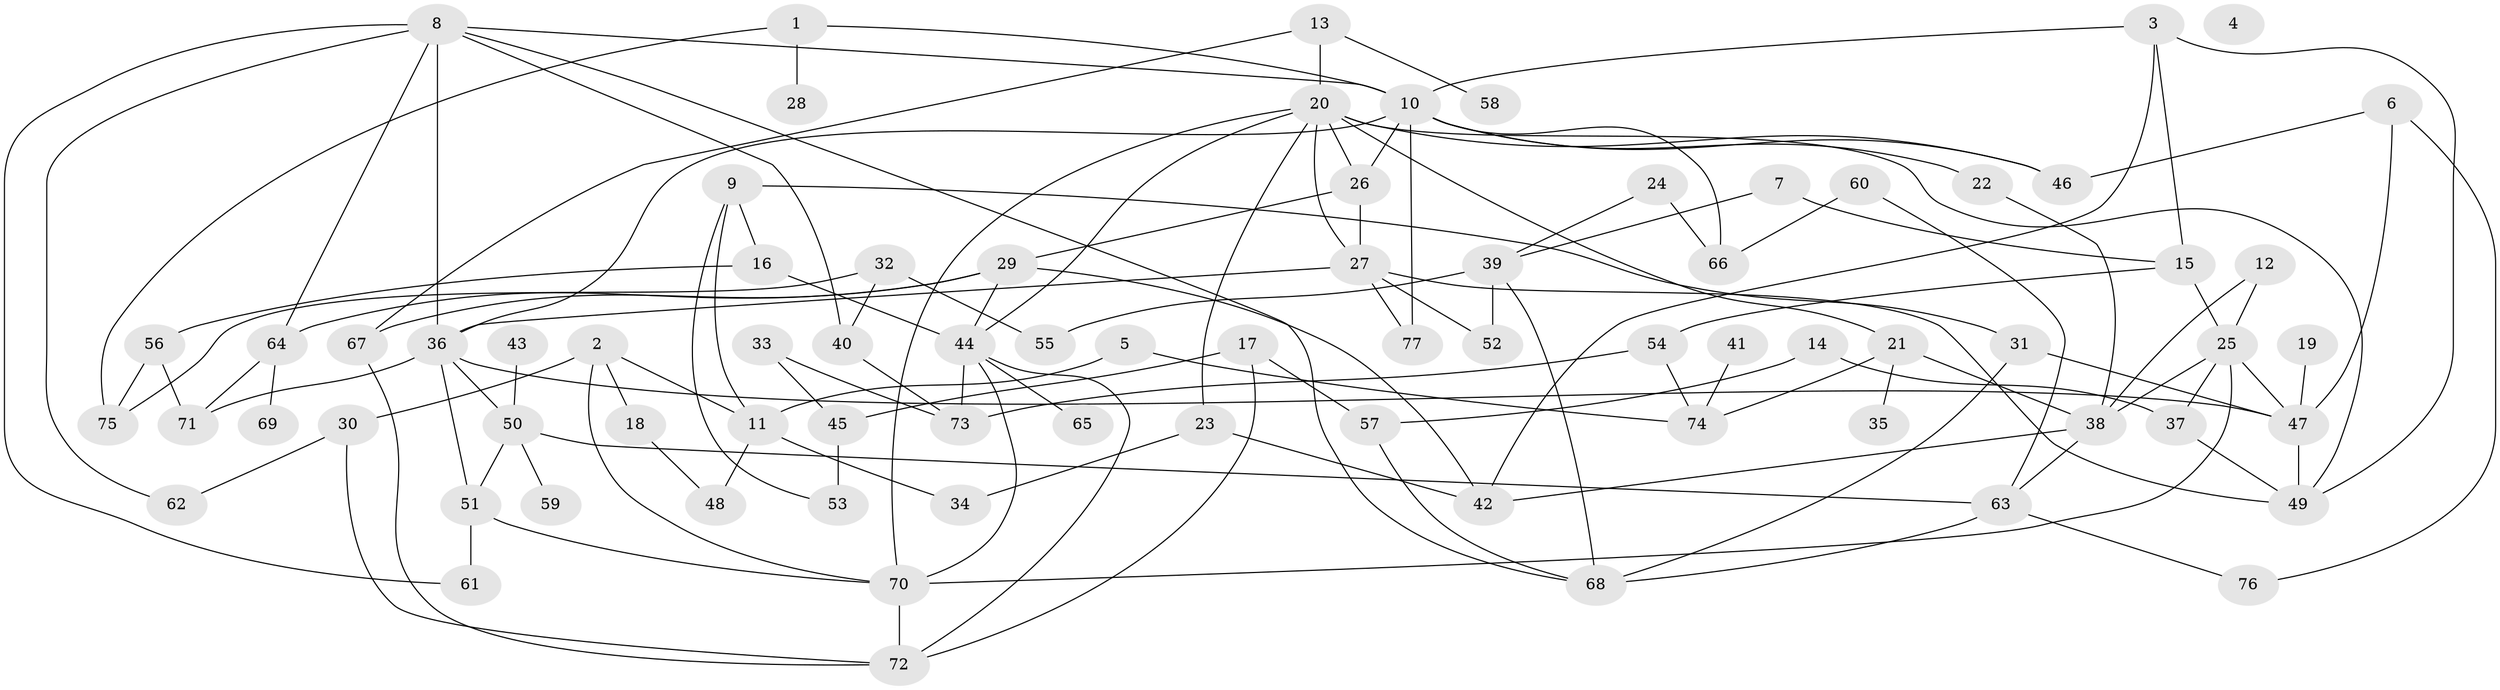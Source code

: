 // coarse degree distribution, {8: 0.043478260869565216, 10: 0.043478260869565216, 4: 0.13043478260869565, 5: 0.2391304347826087, 3: 0.2391304347826087, 2: 0.10869565217391304, 1: 0.13043478260869565, 9: 0.021739130434782608, 7: 0.021739130434782608, 6: 0.021739130434782608}
// Generated by graph-tools (version 1.1) at 2025/35/03/04/25 23:35:44]
// undirected, 77 vertices, 129 edges
graph export_dot {
  node [color=gray90,style=filled];
  1;
  2;
  3;
  4;
  5;
  6;
  7;
  8;
  9;
  10;
  11;
  12;
  13;
  14;
  15;
  16;
  17;
  18;
  19;
  20;
  21;
  22;
  23;
  24;
  25;
  26;
  27;
  28;
  29;
  30;
  31;
  32;
  33;
  34;
  35;
  36;
  37;
  38;
  39;
  40;
  41;
  42;
  43;
  44;
  45;
  46;
  47;
  48;
  49;
  50;
  51;
  52;
  53;
  54;
  55;
  56;
  57;
  58;
  59;
  60;
  61;
  62;
  63;
  64;
  65;
  66;
  67;
  68;
  69;
  70;
  71;
  72;
  73;
  74;
  75;
  76;
  77;
  1 -- 10;
  1 -- 28;
  1 -- 75;
  2 -- 11;
  2 -- 18;
  2 -- 30;
  2 -- 70;
  3 -- 10;
  3 -- 15;
  3 -- 42;
  3 -- 49;
  5 -- 11;
  5 -- 74;
  6 -- 46;
  6 -- 47;
  6 -- 76;
  7 -- 15;
  7 -- 39;
  8 -- 10;
  8 -- 36;
  8 -- 40;
  8 -- 61;
  8 -- 62;
  8 -- 64;
  8 -- 68;
  9 -- 11;
  9 -- 16;
  9 -- 31;
  9 -- 53;
  10 -- 22;
  10 -- 26;
  10 -- 36;
  10 -- 46;
  10 -- 66;
  10 -- 77;
  11 -- 34;
  11 -- 48;
  12 -- 25;
  12 -- 38;
  13 -- 20;
  13 -- 58;
  13 -- 67;
  14 -- 37;
  14 -- 57;
  15 -- 25;
  15 -- 54;
  16 -- 44;
  16 -- 56;
  17 -- 45;
  17 -- 57;
  17 -- 72;
  18 -- 48;
  19 -- 47;
  20 -- 21;
  20 -- 23;
  20 -- 26;
  20 -- 27;
  20 -- 44;
  20 -- 46;
  20 -- 49;
  20 -- 70;
  21 -- 35;
  21 -- 38;
  21 -- 74;
  22 -- 38;
  23 -- 34;
  23 -- 42;
  24 -- 39;
  24 -- 66;
  25 -- 37;
  25 -- 38;
  25 -- 47;
  25 -- 70;
  26 -- 27;
  26 -- 29;
  27 -- 36;
  27 -- 49;
  27 -- 52;
  27 -- 77;
  29 -- 42;
  29 -- 44;
  29 -- 64;
  29 -- 67;
  30 -- 62;
  30 -- 72;
  31 -- 47;
  31 -- 68;
  32 -- 40;
  32 -- 55;
  32 -- 75;
  33 -- 45;
  33 -- 73;
  36 -- 47;
  36 -- 50;
  36 -- 51;
  36 -- 71;
  37 -- 49;
  38 -- 42;
  38 -- 63;
  39 -- 52;
  39 -- 55;
  39 -- 68;
  40 -- 73;
  41 -- 74;
  43 -- 50;
  44 -- 65;
  44 -- 70;
  44 -- 72;
  44 -- 73;
  45 -- 53;
  47 -- 49;
  50 -- 51;
  50 -- 59;
  50 -- 63;
  51 -- 61;
  51 -- 70;
  54 -- 73;
  54 -- 74;
  56 -- 71;
  56 -- 75;
  57 -- 68;
  60 -- 63;
  60 -- 66;
  63 -- 68;
  63 -- 76;
  64 -- 69;
  64 -- 71;
  67 -- 72;
  70 -- 72;
}
